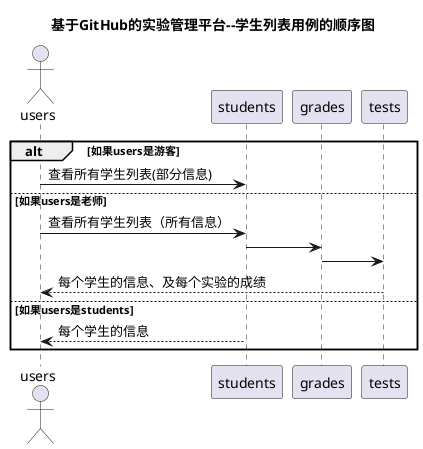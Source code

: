 @startuml
title 基于GitHub的实验管理平台--学生列表用例的顺序图
actor users
alt 如果users是游客
    users -> students: 查看所有学生列表(部分信息)
else 如果users是老师
    users-> students: 查看所有学生列表（所有信息）
	students -> grades
	grades -> tests
	tests --> users:每个学生的信息、及每个实验的成绩
else 如果users是students
    students --> users:每个学生的信息
end
@enduml